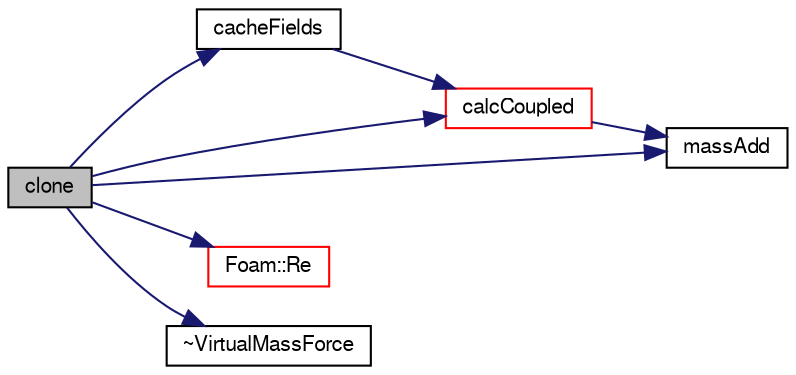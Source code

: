 digraph "clone"
{
  bgcolor="transparent";
  edge [fontname="FreeSans",fontsize="10",labelfontname="FreeSans",labelfontsize="10"];
  node [fontname="FreeSans",fontsize="10",shape=record];
  rankdir="LR";
  Node9 [label="clone",height=0.2,width=0.4,color="black", fillcolor="grey75", style="filled", fontcolor="black"];
  Node9 -> Node10 [color="midnightblue",fontsize="10",style="solid",fontname="FreeSans"];
  Node10 [label="cacheFields",height=0.2,width=0.4,color="black",URL="$a24166.html#a6005414ac27ae3e0b5a783ba216c1906",tooltip="Cache fields. "];
  Node10 -> Node11 [color="midnightblue",fontsize="10",style="solid",fontname="FreeSans"];
  Node11 [label="calcCoupled",height=0.2,width=0.4,color="red",URL="$a24166.html#afaf626ee39da50a44d12588b5cb987d9",tooltip="Calculate the non-coupled force. "];
  Node11 -> Node14 [color="midnightblue",fontsize="10",style="solid",fontname="FreeSans"];
  Node14 [label="massAdd",height=0.2,width=0.4,color="black",URL="$a24166.html#a56b65101649a08cf20345c1b8847819d",tooltip="Return the added mass. "];
  Node9 -> Node11 [color="midnightblue",fontsize="10",style="solid",fontname="FreeSans"];
  Node9 -> Node14 [color="midnightblue",fontsize="10",style="solid",fontname="FreeSans"];
  Node9 -> Node15 [color="midnightblue",fontsize="10",style="solid",fontname="FreeSans"];
  Node15 [label="Foam::Re",height=0.2,width=0.4,color="red",URL="$a21124.html#affa366970bcbe0f7ccf7c85557a3e12b"];
  Node9 -> Node18 [color="midnightblue",fontsize="10",style="solid",fontname="FreeSans"];
  Node18 [label="~VirtualMassForce",height=0.2,width=0.4,color="black",URL="$a24166.html#a3e10d8624e2a9e5f7670833df04577c2",tooltip="Destructor. "];
}
